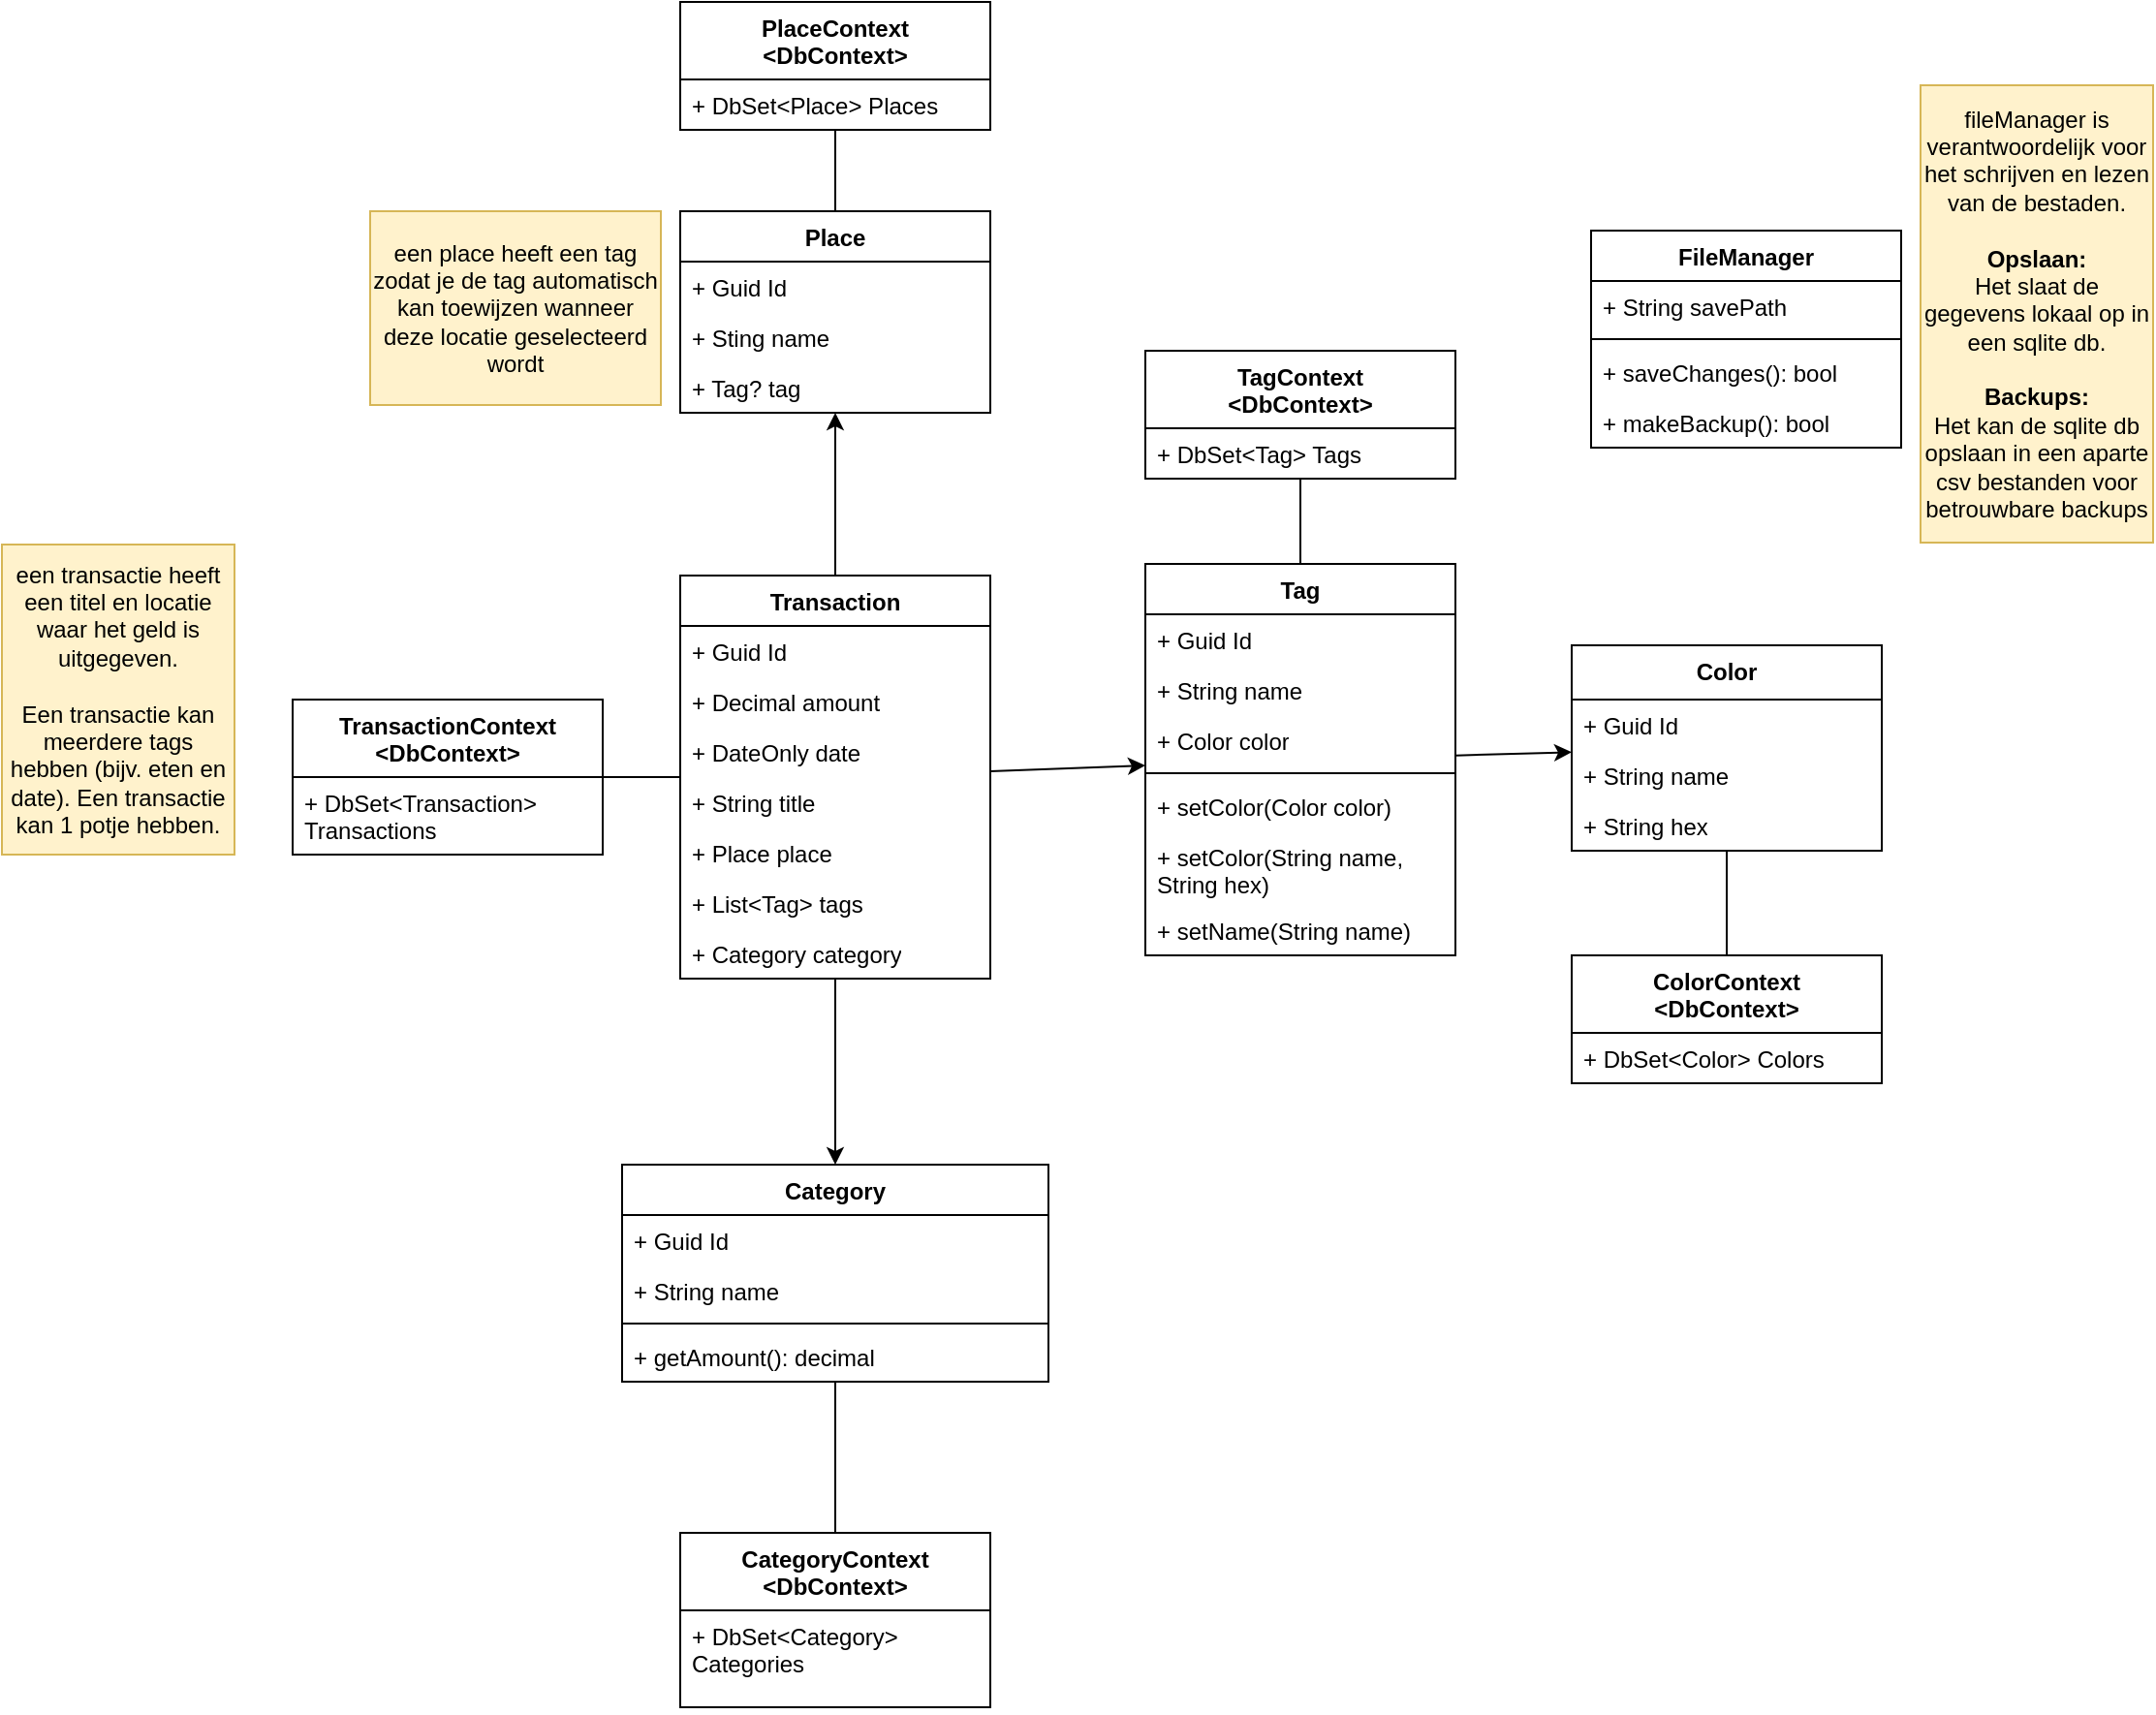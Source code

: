 <mxfile version="26.0.4">
  <diagram name="Pagina-1" id="6q9Ct5GJYTRPfvLkY-PJ">
    <mxGraphModel dx="1958" dy="2239" grid="1" gridSize="10" guides="1" tooltips="1" connect="1" arrows="1" fold="1" page="1" pageScale="1" pageWidth="827" pageHeight="1169" math="0" shadow="0">
      <root>
        <mxCell id="0" />
        <mxCell id="1" parent="0" />
        <mxCell id="L_b7BaTxaajNw3vjl_Nh-1" value="Category" style="swimlane;fontStyle=1;align=center;verticalAlign=top;childLayout=stackLayout;horizontal=1;startSize=26;horizontalStack=0;resizeParent=1;resizeParentMax=0;resizeLast=0;collapsible=1;marginBottom=0;whiteSpace=wrap;html=1;" parent="1" vertex="1">
          <mxGeometry x="-20" y="380" width="220" height="112" as="geometry" />
        </mxCell>
        <mxCell id="L_b7BaTxaajNw3vjl_Nh-2" value="+ Guid Id" style="text;strokeColor=none;fillColor=none;align=left;verticalAlign=top;spacingLeft=4;spacingRight=4;overflow=hidden;rotatable=0;points=[[0,0.5],[1,0.5]];portConstraint=eastwest;whiteSpace=wrap;html=1;" parent="L_b7BaTxaajNw3vjl_Nh-1" vertex="1">
          <mxGeometry y="26" width="220" height="26" as="geometry" />
        </mxCell>
        <mxCell id="L_b7BaTxaajNw3vjl_Nh-44" value="+ String name" style="text;strokeColor=none;fillColor=none;align=left;verticalAlign=top;spacingLeft=4;spacingRight=4;overflow=hidden;rotatable=0;points=[[0,0.5],[1,0.5]];portConstraint=eastwest;whiteSpace=wrap;html=1;" parent="L_b7BaTxaajNw3vjl_Nh-1" vertex="1">
          <mxGeometry y="52" width="220" height="26" as="geometry" />
        </mxCell>
        <mxCell id="L_b7BaTxaajNw3vjl_Nh-3" value="" style="line;strokeWidth=1;fillColor=none;align=left;verticalAlign=middle;spacingTop=-1;spacingLeft=3;spacingRight=3;rotatable=0;labelPosition=right;points=[];portConstraint=eastwest;strokeColor=inherit;" parent="L_b7BaTxaajNw3vjl_Nh-1" vertex="1">
          <mxGeometry y="78" width="220" height="8" as="geometry" />
        </mxCell>
        <mxCell id="L_b7BaTxaajNw3vjl_Nh-9" value="+ getAmount(): decimal" style="text;strokeColor=none;fillColor=none;align=left;verticalAlign=top;spacingLeft=4;spacingRight=4;overflow=hidden;rotatable=0;points=[[0,0.5],[1,0.5]];portConstraint=eastwest;whiteSpace=wrap;html=1;" parent="L_b7BaTxaajNw3vjl_Nh-1" vertex="1">
          <mxGeometry y="86" width="220" height="26" as="geometry" />
        </mxCell>
        <mxCell id="L_b7BaTxaajNw3vjl_Nh-5" value="Transaction" style="swimlane;fontStyle=1;align=center;verticalAlign=top;childLayout=stackLayout;horizontal=1;startSize=26;horizontalStack=0;resizeParent=1;resizeParentMax=0;resizeLast=0;collapsible=1;marginBottom=0;whiteSpace=wrap;html=1;" parent="1" vertex="1">
          <mxGeometry x="10" y="76" width="160" height="208" as="geometry" />
        </mxCell>
        <mxCell id="L_b7BaTxaajNw3vjl_Nh-46" value="+ Guid Id" style="text;strokeColor=none;fillColor=none;align=left;verticalAlign=top;spacingLeft=4;spacingRight=4;overflow=hidden;rotatable=0;points=[[0,0.5],[1,0.5]];portConstraint=eastwest;whiteSpace=wrap;html=1;" parent="L_b7BaTxaajNw3vjl_Nh-5" vertex="1">
          <mxGeometry y="26" width="160" height="26" as="geometry" />
        </mxCell>
        <mxCell id="L_b7BaTxaajNw3vjl_Nh-6" value="+ Decimal amount" style="text;strokeColor=none;fillColor=none;align=left;verticalAlign=top;spacingLeft=4;spacingRight=4;overflow=hidden;rotatable=0;points=[[0,0.5],[1,0.5]];portConstraint=eastwest;whiteSpace=wrap;html=1;" parent="L_b7BaTxaajNw3vjl_Nh-5" vertex="1">
          <mxGeometry y="52" width="160" height="26" as="geometry" />
        </mxCell>
        <mxCell id="L_b7BaTxaajNw3vjl_Nh-43" value="+ DateOnly date" style="text;strokeColor=none;fillColor=none;align=left;verticalAlign=top;spacingLeft=4;spacingRight=4;overflow=hidden;rotatable=0;points=[[0,0.5],[1,0.5]];portConstraint=eastwest;whiteSpace=wrap;html=1;" parent="L_b7BaTxaajNw3vjl_Nh-5" vertex="1">
          <mxGeometry y="78" width="160" height="26" as="geometry" />
        </mxCell>
        <mxCell id="L_b7BaTxaajNw3vjl_Nh-16" value="+ String title" style="text;strokeColor=none;fillColor=none;align=left;verticalAlign=top;spacingLeft=4;spacingRight=4;overflow=hidden;rotatable=0;points=[[0,0.5],[1,0.5]];portConstraint=eastwest;whiteSpace=wrap;html=1;" parent="L_b7BaTxaajNw3vjl_Nh-5" vertex="1">
          <mxGeometry y="104" width="160" height="26" as="geometry" />
        </mxCell>
        <mxCell id="L_b7BaTxaajNw3vjl_Nh-10" value="+ Place place" style="text;strokeColor=none;fillColor=none;align=left;verticalAlign=top;spacingLeft=4;spacingRight=4;overflow=hidden;rotatable=0;points=[[0,0.5],[1,0.5]];portConstraint=eastwest;whiteSpace=wrap;html=1;" parent="L_b7BaTxaajNw3vjl_Nh-5" vertex="1">
          <mxGeometry y="130" width="160" height="26" as="geometry" />
        </mxCell>
        <mxCell id="L_b7BaTxaajNw3vjl_Nh-11" value="+ List&amp;lt;Tag&amp;gt; tags" style="text;strokeColor=none;fillColor=none;align=left;verticalAlign=top;spacingLeft=4;spacingRight=4;overflow=hidden;rotatable=0;points=[[0,0.5],[1,0.5]];portConstraint=eastwest;whiteSpace=wrap;html=1;" parent="L_b7BaTxaajNw3vjl_Nh-5" vertex="1">
          <mxGeometry y="156" width="160" height="26" as="geometry" />
        </mxCell>
        <mxCell id="L_b7BaTxaajNw3vjl_Nh-49" value="+ Category category" style="text;strokeColor=none;fillColor=none;align=left;verticalAlign=top;spacingLeft=4;spacingRight=4;overflow=hidden;rotatable=0;points=[[0,0.5],[1,0.5]];portConstraint=eastwest;whiteSpace=wrap;html=1;" parent="L_b7BaTxaajNw3vjl_Nh-5" vertex="1">
          <mxGeometry y="182" width="160" height="26" as="geometry" />
        </mxCell>
        <mxCell id="L_b7BaTxaajNw3vjl_Nh-12" value="Tag" style="swimlane;fontStyle=1;align=center;verticalAlign=top;childLayout=stackLayout;horizontal=1;startSize=26;horizontalStack=0;resizeParent=1;resizeParentMax=0;resizeLast=0;collapsible=1;marginBottom=0;whiteSpace=wrap;html=1;" parent="1" vertex="1">
          <mxGeometry x="250" y="70" width="160" height="202" as="geometry" />
        </mxCell>
        <mxCell id="L_b7BaTxaajNw3vjl_Nh-47" value="+ Guid Id" style="text;strokeColor=none;fillColor=none;align=left;verticalAlign=top;spacingLeft=4;spacingRight=4;overflow=hidden;rotatable=0;points=[[0,0.5],[1,0.5]];portConstraint=eastwest;whiteSpace=wrap;html=1;" parent="L_b7BaTxaajNw3vjl_Nh-12" vertex="1">
          <mxGeometry y="26" width="160" height="26" as="geometry" />
        </mxCell>
        <mxCell id="L_b7BaTxaajNw3vjl_Nh-13" value="+ String name" style="text;strokeColor=none;fillColor=none;align=left;verticalAlign=top;spacingLeft=4;spacingRight=4;overflow=hidden;rotatable=0;points=[[0,0.5],[1,0.5]];portConstraint=eastwest;whiteSpace=wrap;html=1;" parent="L_b7BaTxaajNw3vjl_Nh-12" vertex="1">
          <mxGeometry y="52" width="160" height="26" as="geometry" />
        </mxCell>
        <mxCell id="L_b7BaTxaajNw3vjl_Nh-18" value="+ Color color" style="text;strokeColor=none;fillColor=none;align=left;verticalAlign=top;spacingLeft=4;spacingRight=4;overflow=hidden;rotatable=0;points=[[0,0.5],[1,0.5]];portConstraint=eastwest;whiteSpace=wrap;html=1;" parent="L_b7BaTxaajNw3vjl_Nh-12" vertex="1">
          <mxGeometry y="78" width="160" height="26" as="geometry" />
        </mxCell>
        <mxCell id="L_b7BaTxaajNw3vjl_Nh-14" value="" style="line;strokeWidth=1;fillColor=none;align=left;verticalAlign=middle;spacingTop=-1;spacingLeft=3;spacingRight=3;rotatable=0;labelPosition=right;points=[];portConstraint=eastwest;strokeColor=inherit;" parent="L_b7BaTxaajNw3vjl_Nh-12" vertex="1">
          <mxGeometry y="104" width="160" height="8" as="geometry" />
        </mxCell>
        <mxCell id="L_b7BaTxaajNw3vjl_Nh-15" value="+ setColor(Color color)" style="text;strokeColor=none;fillColor=none;align=left;verticalAlign=top;spacingLeft=4;spacingRight=4;overflow=hidden;rotatable=0;points=[[0,0.5],[1,0.5]];portConstraint=eastwest;whiteSpace=wrap;html=1;" parent="L_b7BaTxaajNw3vjl_Nh-12" vertex="1">
          <mxGeometry y="112" width="160" height="26" as="geometry" />
        </mxCell>
        <mxCell id="L_b7BaTxaajNw3vjl_Nh-25" value="+ setColor(String name, String hex)" style="text;strokeColor=none;fillColor=none;align=left;verticalAlign=top;spacingLeft=4;spacingRight=4;overflow=hidden;rotatable=0;points=[[0,0.5],[1,0.5]];portConstraint=eastwest;whiteSpace=wrap;html=1;" parent="L_b7BaTxaajNw3vjl_Nh-12" vertex="1">
          <mxGeometry y="138" width="160" height="38" as="geometry" />
        </mxCell>
        <mxCell id="L_b7BaTxaajNw3vjl_Nh-24" value="+ setName(String name)" style="text;strokeColor=none;fillColor=none;align=left;verticalAlign=top;spacingLeft=4;spacingRight=4;overflow=hidden;rotatable=0;points=[[0,0.5],[1,0.5]];portConstraint=eastwest;whiteSpace=wrap;html=1;" parent="L_b7BaTxaajNw3vjl_Nh-12" vertex="1">
          <mxGeometry y="176" width="160" height="26" as="geometry" />
        </mxCell>
        <mxCell id="L_b7BaTxaajNw3vjl_Nh-17" value="een transactie heeft een titel en locatie waar het geld is uitgegeven.&lt;div&gt;&lt;br&gt;&lt;/div&gt;&lt;div&gt;Een transactie kan meerdere tags hebben (bijv. eten en date). Een transactie kan 1 potje hebben.&lt;/div&gt;" style="rounded=0;whiteSpace=wrap;html=1;fillColor=#fff2cc;strokeColor=#d6b656;" parent="1" vertex="1">
          <mxGeometry x="-340" y="60" width="120" height="160" as="geometry" />
        </mxCell>
        <mxCell id="L_b7BaTxaajNw3vjl_Nh-19" value="&lt;span style=&quot;background-color: transparent; color: light-dark(rgb(0, 0, 0), rgb(255, 255, 255));&quot;&gt;Color&lt;/span&gt;" style="swimlane;fontStyle=1;align=center;verticalAlign=top;childLayout=stackLayout;horizontal=1;startSize=28;horizontalStack=0;resizeParent=1;resizeParentMax=0;resizeLast=0;collapsible=1;marginBottom=0;whiteSpace=wrap;html=1;" parent="1" vertex="1">
          <mxGeometry x="470" y="112" width="160" height="106" as="geometry" />
        </mxCell>
        <mxCell id="L_b7BaTxaajNw3vjl_Nh-48" value="+ Guid Id" style="text;strokeColor=none;fillColor=none;align=left;verticalAlign=top;spacingLeft=4;spacingRight=4;overflow=hidden;rotatable=0;points=[[0,0.5],[1,0.5]];portConstraint=eastwest;whiteSpace=wrap;html=1;" parent="L_b7BaTxaajNw3vjl_Nh-19" vertex="1">
          <mxGeometry y="28" width="160" height="26" as="geometry" />
        </mxCell>
        <mxCell id="L_b7BaTxaajNw3vjl_Nh-20" value="+ String name" style="text;strokeColor=none;fillColor=none;align=left;verticalAlign=top;spacingLeft=4;spacingRight=4;overflow=hidden;rotatable=0;points=[[0,0.5],[1,0.5]];portConstraint=eastwest;whiteSpace=wrap;html=1;" parent="L_b7BaTxaajNw3vjl_Nh-19" vertex="1">
          <mxGeometry y="54" width="160" height="26" as="geometry" />
        </mxCell>
        <mxCell id="L_b7BaTxaajNw3vjl_Nh-21" value="+ String hex" style="text;strokeColor=none;fillColor=none;align=left;verticalAlign=top;spacingLeft=4;spacingRight=4;overflow=hidden;rotatable=0;points=[[0,0.5],[1,0.5]];portConstraint=eastwest;whiteSpace=wrap;html=1;" parent="L_b7BaTxaajNw3vjl_Nh-19" vertex="1">
          <mxGeometry y="80" width="160" height="26" as="geometry" />
        </mxCell>
        <mxCell id="L_b7BaTxaajNw3vjl_Nh-26" value="" style="endArrow=classic;html=1;rounded=0;" parent="1" source="L_b7BaTxaajNw3vjl_Nh-12" target="L_b7BaTxaajNw3vjl_Nh-19" edge="1">
          <mxGeometry width="50" height="50" relative="1" as="geometry">
            <mxPoint x="270" y="70.0" as="sourcePoint" />
            <mxPoint x="360" y="20" as="targetPoint" />
          </mxGeometry>
        </mxCell>
        <mxCell id="L_b7BaTxaajNw3vjl_Nh-27" value="" style="endArrow=classic;html=1;rounded=0;" parent="1" source="L_b7BaTxaajNw3vjl_Nh-5" target="L_b7BaTxaajNw3vjl_Nh-12" edge="1">
          <mxGeometry width="50" height="50" relative="1" as="geometry">
            <mxPoint x="-110" y="120.0" as="sourcePoint" />
            <mxPoint x="-60" y="70.0" as="targetPoint" />
          </mxGeometry>
        </mxCell>
        <mxCell id="L_b7BaTxaajNw3vjl_Nh-28" value="Place" style="swimlane;fontStyle=1;align=center;verticalAlign=top;childLayout=stackLayout;horizontal=1;startSize=26;horizontalStack=0;resizeParent=1;resizeParentMax=0;resizeLast=0;collapsible=1;marginBottom=0;whiteSpace=wrap;html=1;" parent="1" vertex="1">
          <mxGeometry x="10" y="-112" width="160" height="104" as="geometry" />
        </mxCell>
        <mxCell id="L_b7BaTxaajNw3vjl_Nh-45" value="+ Guid Id" style="text;strokeColor=none;fillColor=none;align=left;verticalAlign=top;spacingLeft=4;spacingRight=4;overflow=hidden;rotatable=0;points=[[0,0.5],[1,0.5]];portConstraint=eastwest;whiteSpace=wrap;html=1;" parent="L_b7BaTxaajNw3vjl_Nh-28" vertex="1">
          <mxGeometry y="26" width="160" height="26" as="geometry" />
        </mxCell>
        <mxCell id="L_b7BaTxaajNw3vjl_Nh-29" value="+ Sting name" style="text;strokeColor=none;fillColor=none;align=left;verticalAlign=top;spacingLeft=4;spacingRight=4;overflow=hidden;rotatable=0;points=[[0,0.5],[1,0.5]];portConstraint=eastwest;whiteSpace=wrap;html=1;" parent="L_b7BaTxaajNw3vjl_Nh-28" vertex="1">
          <mxGeometry y="52" width="160" height="26" as="geometry" />
        </mxCell>
        <mxCell id="L_b7BaTxaajNw3vjl_Nh-32" value="+ Tag? tag" style="text;strokeColor=none;fillColor=none;align=left;verticalAlign=top;spacingLeft=4;spacingRight=4;overflow=hidden;rotatable=0;points=[[0,0.5],[1,0.5]];portConstraint=eastwest;whiteSpace=wrap;html=1;" parent="L_b7BaTxaajNw3vjl_Nh-28" vertex="1">
          <mxGeometry y="78" width="160" height="26" as="geometry" />
        </mxCell>
        <mxCell id="L_b7BaTxaajNw3vjl_Nh-33" value="een place heeft een tag zodat je de tag automatisch kan toewijzen wanneer deze locatie geselecteerd wordt" style="rounded=0;whiteSpace=wrap;html=1;fillColor=#fff2cc;strokeColor=#d6b656;" parent="1" vertex="1">
          <mxGeometry x="-150" y="-112" width="150" height="100" as="geometry" />
        </mxCell>
        <mxCell id="L_b7BaTxaajNw3vjl_Nh-35" value="FileManager" style="swimlane;fontStyle=1;align=center;verticalAlign=top;childLayout=stackLayout;horizontal=1;startSize=26;horizontalStack=0;resizeParent=1;resizeParentMax=0;resizeLast=0;collapsible=1;marginBottom=0;whiteSpace=wrap;html=1;" parent="1" vertex="1">
          <mxGeometry x="480" y="-102" width="160" height="112" as="geometry" />
        </mxCell>
        <mxCell id="L_b7BaTxaajNw3vjl_Nh-36" value="+ String savePath" style="text;strokeColor=none;fillColor=none;align=left;verticalAlign=top;spacingLeft=4;spacingRight=4;overflow=hidden;rotatable=0;points=[[0,0.5],[1,0.5]];portConstraint=eastwest;whiteSpace=wrap;html=1;" parent="L_b7BaTxaajNw3vjl_Nh-35" vertex="1">
          <mxGeometry y="26" width="160" height="26" as="geometry" />
        </mxCell>
        <mxCell id="L_b7BaTxaajNw3vjl_Nh-38" value="" style="line;strokeWidth=1;fillColor=none;align=left;verticalAlign=middle;spacingTop=-1;spacingLeft=3;spacingRight=3;rotatable=0;labelPosition=right;points=[];portConstraint=eastwest;strokeColor=inherit;" parent="L_b7BaTxaajNw3vjl_Nh-35" vertex="1">
          <mxGeometry y="52" width="160" height="8" as="geometry" />
        </mxCell>
        <mxCell id="L_b7BaTxaajNw3vjl_Nh-39" value="+ saveChanges(): bool" style="text;strokeColor=none;fillColor=none;align=left;verticalAlign=top;spacingLeft=4;spacingRight=4;overflow=hidden;rotatable=0;points=[[0,0.5],[1,0.5]];portConstraint=eastwest;whiteSpace=wrap;html=1;" parent="L_b7BaTxaajNw3vjl_Nh-35" vertex="1">
          <mxGeometry y="60" width="160" height="26" as="geometry" />
        </mxCell>
        <mxCell id="L_b7BaTxaajNw3vjl_Nh-41" value="+ makeBackup(): bool" style="text;strokeColor=none;fillColor=none;align=left;verticalAlign=top;spacingLeft=4;spacingRight=4;overflow=hidden;rotatable=0;points=[[0,0.5],[1,0.5]];portConstraint=eastwest;whiteSpace=wrap;html=1;" parent="L_b7BaTxaajNw3vjl_Nh-35" vertex="1">
          <mxGeometry y="86" width="160" height="26" as="geometry" />
        </mxCell>
        <mxCell id="L_b7BaTxaajNw3vjl_Nh-40" value="fileManager is verantwoordelijk voor het schrijven en lezen van de bestaden.&lt;div&gt;&lt;br&gt;&lt;/div&gt;&lt;div&gt;&lt;b&gt;Opslaan:&lt;/b&gt;&lt;/div&gt;&lt;div&gt;Het slaat de gegevens lokaal op in een sqlite db.&lt;/div&gt;&lt;div&gt;&lt;br&gt;&lt;/div&gt;&lt;div&gt;&lt;b&gt;Backups:&lt;/b&gt;&lt;/div&gt;&lt;div&gt;Het kan de sqlite db opslaan in een aparte csv bestanden voor betrouwbare backups&lt;/div&gt;" style="rounded=0;whiteSpace=wrap;html=1;fillColor=#fff2cc;strokeColor=#d6b656;" parent="1" vertex="1">
          <mxGeometry x="650" y="-177" width="120" height="236" as="geometry" />
        </mxCell>
        <mxCell id="L_b7BaTxaajNw3vjl_Nh-42" value="" style="endArrow=classic;html=1;rounded=0;exitX=0.5;exitY=0;exitDx=0;exitDy=0;" parent="1" source="L_b7BaTxaajNw3vjl_Nh-5" target="L_b7BaTxaajNw3vjl_Nh-28" edge="1">
          <mxGeometry width="50" height="50" relative="1" as="geometry">
            <mxPoint x="10" y="-10.0" as="sourcePoint" />
            <mxPoint x="60" y="-60.0" as="targetPoint" />
          </mxGeometry>
        </mxCell>
        <mxCell id="L_b7BaTxaajNw3vjl_Nh-50" value="" style="endArrow=classic;html=1;rounded=0;" parent="1" source="L_b7BaTxaajNw3vjl_Nh-5" target="L_b7BaTxaajNw3vjl_Nh-1" edge="1">
          <mxGeometry width="50" height="50" relative="1" as="geometry">
            <mxPoint x="180" y="187" as="sourcePoint" />
            <mxPoint x="260" y="184" as="targetPoint" />
          </mxGeometry>
        </mxCell>
        <mxCell id="5AzXgrAlljaWgZERE3ZI-1" value="PlaceContext&lt;div&gt;&amp;lt;DbContext&amp;gt;&lt;/div&gt;" style="swimlane;fontStyle=1;align=center;verticalAlign=top;childLayout=stackLayout;horizontal=1;startSize=40;horizontalStack=0;resizeParent=1;resizeParentMax=0;resizeLast=0;collapsible=1;marginBottom=0;whiteSpace=wrap;html=1;" vertex="1" parent="1">
          <mxGeometry x="10" y="-220" width="160" height="66" as="geometry" />
        </mxCell>
        <mxCell id="5AzXgrAlljaWgZERE3ZI-2" value="+ DbSet&amp;lt;Place&amp;gt; Places" style="text;strokeColor=none;fillColor=none;align=left;verticalAlign=top;spacingLeft=4;spacingRight=4;overflow=hidden;rotatable=0;points=[[0,0.5],[1,0.5]];portConstraint=eastwest;whiteSpace=wrap;html=1;" vertex="1" parent="5AzXgrAlljaWgZERE3ZI-1">
          <mxGeometry y="40" width="160" height="26" as="geometry" />
        </mxCell>
        <mxCell id="5AzXgrAlljaWgZERE3ZI-6" value="TransactionContext&lt;div&gt;&amp;lt;DbContext&amp;gt;&lt;/div&gt;" style="swimlane;fontStyle=1;align=center;verticalAlign=top;childLayout=stackLayout;horizontal=1;startSize=40;horizontalStack=0;resizeParent=1;resizeParentMax=0;resizeLast=0;collapsible=1;marginBottom=0;whiteSpace=wrap;html=1;" vertex="1" parent="1">
          <mxGeometry x="-190" y="140" width="160" height="80" as="geometry" />
        </mxCell>
        <mxCell id="5AzXgrAlljaWgZERE3ZI-7" value="+ DbSet&amp;lt;Transaction&amp;gt; Transactions&amp;nbsp;" style="text;strokeColor=none;fillColor=none;align=left;verticalAlign=top;spacingLeft=4;spacingRight=4;overflow=hidden;rotatable=0;points=[[0,0.5],[1,0.5]];portConstraint=eastwest;whiteSpace=wrap;html=1;" vertex="1" parent="5AzXgrAlljaWgZERE3ZI-6">
          <mxGeometry y="40" width="160" height="40" as="geometry" />
        </mxCell>
        <mxCell id="5AzXgrAlljaWgZERE3ZI-8" value="TagContext&lt;div&gt;&amp;lt;DbContext&amp;gt;&lt;/div&gt;" style="swimlane;fontStyle=1;align=center;verticalAlign=top;childLayout=stackLayout;horizontal=1;startSize=40;horizontalStack=0;resizeParent=1;resizeParentMax=0;resizeLast=0;collapsible=1;marginBottom=0;whiteSpace=wrap;html=1;" vertex="1" parent="1">
          <mxGeometry x="250" y="-40" width="160" height="66" as="geometry" />
        </mxCell>
        <mxCell id="5AzXgrAlljaWgZERE3ZI-9" value="+ DbSet&amp;lt;Tag&amp;gt; Tags&amp;nbsp;" style="text;strokeColor=none;fillColor=none;align=left;verticalAlign=top;spacingLeft=4;spacingRight=4;overflow=hidden;rotatable=0;points=[[0,0.5],[1,0.5]];portConstraint=eastwest;whiteSpace=wrap;html=1;" vertex="1" parent="5AzXgrAlljaWgZERE3ZI-8">
          <mxGeometry y="40" width="160" height="26" as="geometry" />
        </mxCell>
        <mxCell id="5AzXgrAlljaWgZERE3ZI-11" value="&lt;div&gt;ColorContext&lt;/div&gt;&lt;div&gt;&amp;lt;DbContext&amp;gt;&lt;/div&gt;" style="swimlane;fontStyle=1;align=center;verticalAlign=top;childLayout=stackLayout;horizontal=1;startSize=40;horizontalStack=0;resizeParent=1;resizeParentMax=0;resizeLast=0;collapsible=1;marginBottom=0;whiteSpace=wrap;html=1;" vertex="1" parent="1">
          <mxGeometry x="470" y="272" width="160" height="66" as="geometry" />
        </mxCell>
        <mxCell id="5AzXgrAlljaWgZERE3ZI-12" value="+ DbSet&amp;lt;Color&amp;gt; Colors&amp;nbsp;" style="text;strokeColor=none;fillColor=none;align=left;verticalAlign=top;spacingLeft=4;spacingRight=4;overflow=hidden;rotatable=0;points=[[0,0.5],[1,0.5]];portConstraint=eastwest;whiteSpace=wrap;html=1;" vertex="1" parent="5AzXgrAlljaWgZERE3ZI-11">
          <mxGeometry y="40" width="160" height="26" as="geometry" />
        </mxCell>
        <mxCell id="5AzXgrAlljaWgZERE3ZI-13" value="" style="endArrow=none;html=1;rounded=0;" edge="1" parent="1" source="5AzXgrAlljaWgZERE3ZI-11" target="L_b7BaTxaajNw3vjl_Nh-19">
          <mxGeometry width="50" height="50" relative="1" as="geometry">
            <mxPoint x="760" y="280" as="sourcePoint" />
            <mxPoint x="810" y="230" as="targetPoint" />
          </mxGeometry>
        </mxCell>
        <mxCell id="5AzXgrAlljaWgZERE3ZI-14" value="" style="endArrow=none;html=1;rounded=0;" edge="1" parent="1" source="L_b7BaTxaajNw3vjl_Nh-12" target="5AzXgrAlljaWgZERE3ZI-8">
          <mxGeometry width="50" height="50" relative="1" as="geometry">
            <mxPoint x="568" y="282" as="sourcePoint" />
            <mxPoint x="564" y="240" as="targetPoint" />
          </mxGeometry>
        </mxCell>
        <mxCell id="5AzXgrAlljaWgZERE3ZI-15" value="CategoryContext&lt;div&gt;&amp;lt;DbContext&amp;gt;&lt;/div&gt;" style="swimlane;fontStyle=1;align=center;verticalAlign=top;childLayout=stackLayout;horizontal=1;startSize=40;horizontalStack=0;resizeParent=1;resizeParentMax=0;resizeLast=0;collapsible=1;marginBottom=0;whiteSpace=wrap;html=1;" vertex="1" parent="1">
          <mxGeometry x="10" y="570" width="160" height="90" as="geometry" />
        </mxCell>
        <mxCell id="5AzXgrAlljaWgZERE3ZI-16" value="+ DbSet&amp;lt;Category&amp;gt; Categories&amp;nbsp;" style="text;strokeColor=none;fillColor=none;align=left;verticalAlign=top;spacingLeft=4;spacingRight=4;overflow=hidden;rotatable=0;points=[[0,0.5],[1,0.5]];portConstraint=eastwest;whiteSpace=wrap;html=1;" vertex="1" parent="5AzXgrAlljaWgZERE3ZI-15">
          <mxGeometry y="40" width="160" height="50" as="geometry" />
        </mxCell>
        <mxCell id="5AzXgrAlljaWgZERE3ZI-17" value="" style="endArrow=none;html=1;rounded=0;" edge="1" parent="1" source="5AzXgrAlljaWgZERE3ZI-15" target="L_b7BaTxaajNw3vjl_Nh-1">
          <mxGeometry width="50" height="50" relative="1" as="geometry">
            <mxPoint x="-260" y="520" as="sourcePoint" />
            <mxPoint x="-210" y="470" as="targetPoint" />
          </mxGeometry>
        </mxCell>
        <mxCell id="5AzXgrAlljaWgZERE3ZI-18" value="" style="endArrow=none;html=1;rounded=0;" edge="1" parent="1" source="5AzXgrAlljaWgZERE3ZI-6" target="L_b7BaTxaajNw3vjl_Nh-5">
          <mxGeometry width="50" height="50" relative="1" as="geometry">
            <mxPoint x="-130" y="120" as="sourcePoint" />
            <mxPoint x="-80" y="70" as="targetPoint" />
          </mxGeometry>
        </mxCell>
        <mxCell id="5AzXgrAlljaWgZERE3ZI-19" value="" style="endArrow=none;html=1;rounded=0;" edge="1" parent="1" source="L_b7BaTxaajNw3vjl_Nh-28" target="5AzXgrAlljaWgZERE3ZI-1">
          <mxGeometry width="50" height="50" relative="1" as="geometry">
            <mxPoint x="-250" y="-230" as="sourcePoint" />
            <mxPoint x="-200" y="-280" as="targetPoint" />
          </mxGeometry>
        </mxCell>
      </root>
    </mxGraphModel>
  </diagram>
</mxfile>
